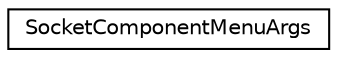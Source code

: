 digraph G
{
  edge [fontname="Helvetica",fontsize="10",labelfontname="Helvetica",labelfontsize="10"];
  node [fontname="Helvetica",fontsize="10",shape=record];
  rankdir=LR;
  Node1 [label="SocketComponentMenuArgs",height=0.2,width=0.4,color="black", fillcolor="white", style="filled",URL="$d5/de6/structSocketComponentMenuArgs.html"];
}
